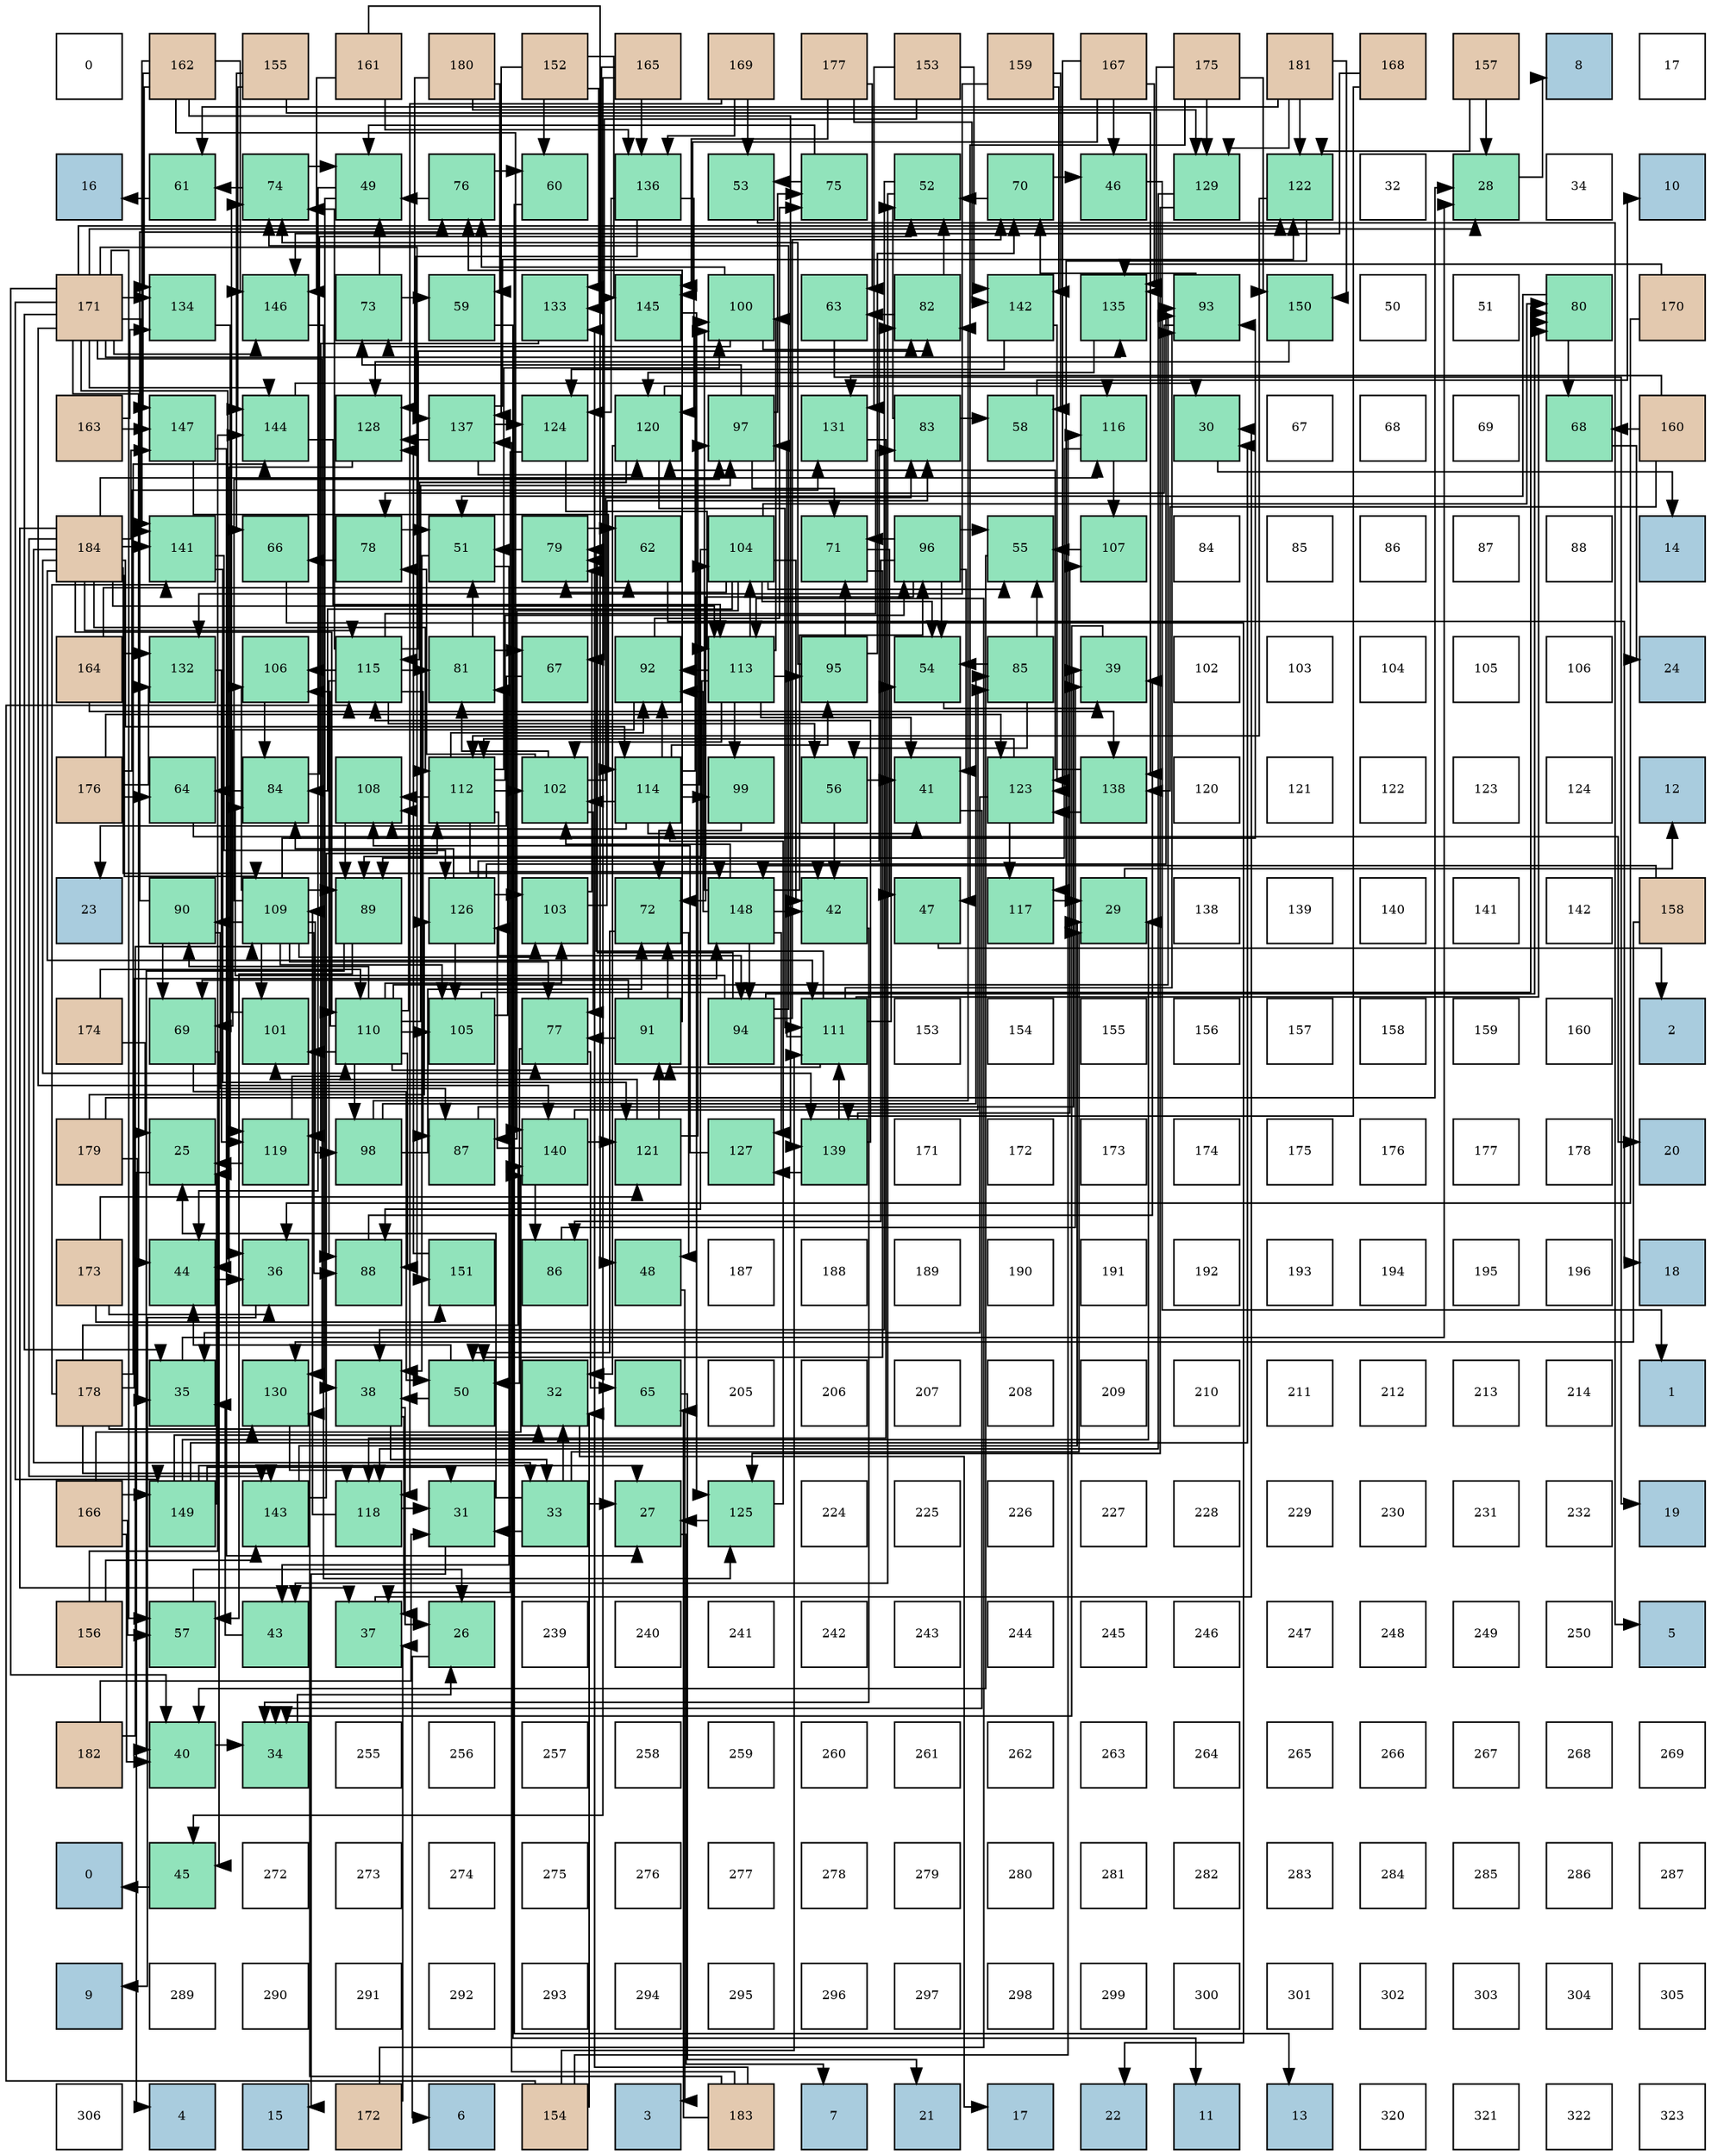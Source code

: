 digraph layout{
 rankdir=TB;
 splines=ortho;
 node [style=filled shape=square fixedsize=true width=0.6];
0[label="0", fontsize=8, fillcolor="#ffffff"];
1[label="162", fontsize=8, fillcolor="#e3c9af"];
2[label="155", fontsize=8, fillcolor="#e3c9af"];
3[label="161", fontsize=8, fillcolor="#e3c9af"];
4[label="180", fontsize=8, fillcolor="#e3c9af"];
5[label="152", fontsize=8, fillcolor="#e3c9af"];
6[label="165", fontsize=8, fillcolor="#e3c9af"];
7[label="169", fontsize=8, fillcolor="#e3c9af"];
8[label="177", fontsize=8, fillcolor="#e3c9af"];
9[label="153", fontsize=8, fillcolor="#e3c9af"];
10[label="159", fontsize=8, fillcolor="#e3c9af"];
11[label="167", fontsize=8, fillcolor="#e3c9af"];
12[label="175", fontsize=8, fillcolor="#e3c9af"];
13[label="181", fontsize=8, fillcolor="#e3c9af"];
14[label="168", fontsize=8, fillcolor="#e3c9af"];
15[label="157", fontsize=8, fillcolor="#e3c9af"];
16[label="8", fontsize=8, fillcolor="#a9ccde"];
17[label="17", fontsize=8, fillcolor="#ffffff"];
18[label="16", fontsize=8, fillcolor="#a9ccde"];
19[label="61", fontsize=8, fillcolor="#91e3bb"];
20[label="74", fontsize=8, fillcolor="#91e3bb"];
21[label="49", fontsize=8, fillcolor="#91e3bb"];
22[label="76", fontsize=8, fillcolor="#91e3bb"];
23[label="60", fontsize=8, fillcolor="#91e3bb"];
24[label="136", fontsize=8, fillcolor="#91e3bb"];
25[label="53", fontsize=8, fillcolor="#91e3bb"];
26[label="75", fontsize=8, fillcolor="#91e3bb"];
27[label="52", fontsize=8, fillcolor="#91e3bb"];
28[label="70", fontsize=8, fillcolor="#91e3bb"];
29[label="46", fontsize=8, fillcolor="#91e3bb"];
30[label="129", fontsize=8, fillcolor="#91e3bb"];
31[label="122", fontsize=8, fillcolor="#91e3bb"];
32[label="32", fontsize=8, fillcolor="#ffffff"];
33[label="28", fontsize=8, fillcolor="#91e3bb"];
34[label="34", fontsize=8, fillcolor="#ffffff"];
35[label="10", fontsize=8, fillcolor="#a9ccde"];
36[label="171", fontsize=8, fillcolor="#e3c9af"];
37[label="134", fontsize=8, fillcolor="#91e3bb"];
38[label="146", fontsize=8, fillcolor="#91e3bb"];
39[label="73", fontsize=8, fillcolor="#91e3bb"];
40[label="59", fontsize=8, fillcolor="#91e3bb"];
41[label="133", fontsize=8, fillcolor="#91e3bb"];
42[label="145", fontsize=8, fillcolor="#91e3bb"];
43[label="100", fontsize=8, fillcolor="#91e3bb"];
44[label="63", fontsize=8, fillcolor="#91e3bb"];
45[label="82", fontsize=8, fillcolor="#91e3bb"];
46[label="142", fontsize=8, fillcolor="#91e3bb"];
47[label="135", fontsize=8, fillcolor="#91e3bb"];
48[label="93", fontsize=8, fillcolor="#91e3bb"];
49[label="150", fontsize=8, fillcolor="#91e3bb"];
50[label="50", fontsize=8, fillcolor="#ffffff"];
51[label="51", fontsize=8, fillcolor="#ffffff"];
52[label="80", fontsize=8, fillcolor="#91e3bb"];
53[label="170", fontsize=8, fillcolor="#e3c9af"];
54[label="163", fontsize=8, fillcolor="#e3c9af"];
55[label="147", fontsize=8, fillcolor="#91e3bb"];
56[label="144", fontsize=8, fillcolor="#91e3bb"];
57[label="128", fontsize=8, fillcolor="#91e3bb"];
58[label="137", fontsize=8, fillcolor="#91e3bb"];
59[label="124", fontsize=8, fillcolor="#91e3bb"];
60[label="120", fontsize=8, fillcolor="#91e3bb"];
61[label="97", fontsize=8, fillcolor="#91e3bb"];
62[label="131", fontsize=8, fillcolor="#91e3bb"];
63[label="83", fontsize=8, fillcolor="#91e3bb"];
64[label="58", fontsize=8, fillcolor="#91e3bb"];
65[label="116", fontsize=8, fillcolor="#91e3bb"];
66[label="30", fontsize=8, fillcolor="#91e3bb"];
67[label="67", fontsize=8, fillcolor="#ffffff"];
68[label="68", fontsize=8, fillcolor="#ffffff"];
69[label="69", fontsize=8, fillcolor="#ffffff"];
70[label="68", fontsize=8, fillcolor="#91e3bb"];
71[label="160", fontsize=8, fillcolor="#e3c9af"];
72[label="184", fontsize=8, fillcolor="#e3c9af"];
73[label="141", fontsize=8, fillcolor="#91e3bb"];
74[label="66", fontsize=8, fillcolor="#91e3bb"];
75[label="78", fontsize=8, fillcolor="#91e3bb"];
76[label="51", fontsize=8, fillcolor="#91e3bb"];
77[label="79", fontsize=8, fillcolor="#91e3bb"];
78[label="62", fontsize=8, fillcolor="#91e3bb"];
79[label="104", fontsize=8, fillcolor="#91e3bb"];
80[label="71", fontsize=8, fillcolor="#91e3bb"];
81[label="96", fontsize=8, fillcolor="#91e3bb"];
82[label="55", fontsize=8, fillcolor="#91e3bb"];
83[label="107", fontsize=8, fillcolor="#91e3bb"];
84[label="84", fontsize=8, fillcolor="#ffffff"];
85[label="85", fontsize=8, fillcolor="#ffffff"];
86[label="86", fontsize=8, fillcolor="#ffffff"];
87[label="87", fontsize=8, fillcolor="#ffffff"];
88[label="88", fontsize=8, fillcolor="#ffffff"];
89[label="14", fontsize=8, fillcolor="#a9ccde"];
90[label="164", fontsize=8, fillcolor="#e3c9af"];
91[label="132", fontsize=8, fillcolor="#91e3bb"];
92[label="106", fontsize=8, fillcolor="#91e3bb"];
93[label="115", fontsize=8, fillcolor="#91e3bb"];
94[label="81", fontsize=8, fillcolor="#91e3bb"];
95[label="67", fontsize=8, fillcolor="#91e3bb"];
96[label="92", fontsize=8, fillcolor="#91e3bb"];
97[label="113", fontsize=8, fillcolor="#91e3bb"];
98[label="95", fontsize=8, fillcolor="#91e3bb"];
99[label="54", fontsize=8, fillcolor="#91e3bb"];
100[label="85", fontsize=8, fillcolor="#91e3bb"];
101[label="39", fontsize=8, fillcolor="#91e3bb"];
102[label="102", fontsize=8, fillcolor="#ffffff"];
103[label="103", fontsize=8, fillcolor="#ffffff"];
104[label="104", fontsize=8, fillcolor="#ffffff"];
105[label="105", fontsize=8, fillcolor="#ffffff"];
106[label="106", fontsize=8, fillcolor="#ffffff"];
107[label="24", fontsize=8, fillcolor="#a9ccde"];
108[label="176", fontsize=8, fillcolor="#e3c9af"];
109[label="64", fontsize=8, fillcolor="#91e3bb"];
110[label="84", fontsize=8, fillcolor="#91e3bb"];
111[label="108", fontsize=8, fillcolor="#91e3bb"];
112[label="112", fontsize=8, fillcolor="#91e3bb"];
113[label="102", fontsize=8, fillcolor="#91e3bb"];
114[label="114", fontsize=8, fillcolor="#91e3bb"];
115[label="99", fontsize=8, fillcolor="#91e3bb"];
116[label="56", fontsize=8, fillcolor="#91e3bb"];
117[label="41", fontsize=8, fillcolor="#91e3bb"];
118[label="123", fontsize=8, fillcolor="#91e3bb"];
119[label="138", fontsize=8, fillcolor="#91e3bb"];
120[label="120", fontsize=8, fillcolor="#ffffff"];
121[label="121", fontsize=8, fillcolor="#ffffff"];
122[label="122", fontsize=8, fillcolor="#ffffff"];
123[label="123", fontsize=8, fillcolor="#ffffff"];
124[label="124", fontsize=8, fillcolor="#ffffff"];
125[label="12", fontsize=8, fillcolor="#a9ccde"];
126[label="23", fontsize=8, fillcolor="#a9ccde"];
127[label="90", fontsize=8, fillcolor="#91e3bb"];
128[label="109", fontsize=8, fillcolor="#91e3bb"];
129[label="89", fontsize=8, fillcolor="#91e3bb"];
130[label="126", fontsize=8, fillcolor="#91e3bb"];
131[label="103", fontsize=8, fillcolor="#91e3bb"];
132[label="72", fontsize=8, fillcolor="#91e3bb"];
133[label="148", fontsize=8, fillcolor="#91e3bb"];
134[label="42", fontsize=8, fillcolor="#91e3bb"];
135[label="47", fontsize=8, fillcolor="#91e3bb"];
136[label="117", fontsize=8, fillcolor="#91e3bb"];
137[label="29", fontsize=8, fillcolor="#91e3bb"];
138[label="138", fontsize=8, fillcolor="#ffffff"];
139[label="139", fontsize=8, fillcolor="#ffffff"];
140[label="140", fontsize=8, fillcolor="#ffffff"];
141[label="141", fontsize=8, fillcolor="#ffffff"];
142[label="142", fontsize=8, fillcolor="#ffffff"];
143[label="158", fontsize=8, fillcolor="#e3c9af"];
144[label="174", fontsize=8, fillcolor="#e3c9af"];
145[label="69", fontsize=8, fillcolor="#91e3bb"];
146[label="101", fontsize=8, fillcolor="#91e3bb"];
147[label="110", fontsize=8, fillcolor="#91e3bb"];
148[label="105", fontsize=8, fillcolor="#91e3bb"];
149[label="77", fontsize=8, fillcolor="#91e3bb"];
150[label="91", fontsize=8, fillcolor="#91e3bb"];
151[label="94", fontsize=8, fillcolor="#91e3bb"];
152[label="111", fontsize=8, fillcolor="#91e3bb"];
153[label="153", fontsize=8, fillcolor="#ffffff"];
154[label="154", fontsize=8, fillcolor="#ffffff"];
155[label="155", fontsize=8, fillcolor="#ffffff"];
156[label="156", fontsize=8, fillcolor="#ffffff"];
157[label="157", fontsize=8, fillcolor="#ffffff"];
158[label="158", fontsize=8, fillcolor="#ffffff"];
159[label="159", fontsize=8, fillcolor="#ffffff"];
160[label="160", fontsize=8, fillcolor="#ffffff"];
161[label="2", fontsize=8, fillcolor="#a9ccde"];
162[label="179", fontsize=8, fillcolor="#e3c9af"];
163[label="25", fontsize=8, fillcolor="#91e3bb"];
164[label="119", fontsize=8, fillcolor="#91e3bb"];
165[label="98", fontsize=8, fillcolor="#91e3bb"];
166[label="87", fontsize=8, fillcolor="#91e3bb"];
167[label="140", fontsize=8, fillcolor="#91e3bb"];
168[label="121", fontsize=8, fillcolor="#91e3bb"];
169[label="127", fontsize=8, fillcolor="#91e3bb"];
170[label="139", fontsize=8, fillcolor="#91e3bb"];
171[label="171", fontsize=8, fillcolor="#ffffff"];
172[label="172", fontsize=8, fillcolor="#ffffff"];
173[label="173", fontsize=8, fillcolor="#ffffff"];
174[label="174", fontsize=8, fillcolor="#ffffff"];
175[label="175", fontsize=8, fillcolor="#ffffff"];
176[label="176", fontsize=8, fillcolor="#ffffff"];
177[label="177", fontsize=8, fillcolor="#ffffff"];
178[label="178", fontsize=8, fillcolor="#ffffff"];
179[label="20", fontsize=8, fillcolor="#a9ccde"];
180[label="173", fontsize=8, fillcolor="#e3c9af"];
181[label="44", fontsize=8, fillcolor="#91e3bb"];
182[label="36", fontsize=8, fillcolor="#91e3bb"];
183[label="88", fontsize=8, fillcolor="#91e3bb"];
184[label="151", fontsize=8, fillcolor="#91e3bb"];
185[label="86", fontsize=8, fillcolor="#91e3bb"];
186[label="48", fontsize=8, fillcolor="#91e3bb"];
187[label="187", fontsize=8, fillcolor="#ffffff"];
188[label="188", fontsize=8, fillcolor="#ffffff"];
189[label="189", fontsize=8, fillcolor="#ffffff"];
190[label="190", fontsize=8, fillcolor="#ffffff"];
191[label="191", fontsize=8, fillcolor="#ffffff"];
192[label="192", fontsize=8, fillcolor="#ffffff"];
193[label="193", fontsize=8, fillcolor="#ffffff"];
194[label="194", fontsize=8, fillcolor="#ffffff"];
195[label="195", fontsize=8, fillcolor="#ffffff"];
196[label="196", fontsize=8, fillcolor="#ffffff"];
197[label="18", fontsize=8, fillcolor="#a9ccde"];
198[label="178", fontsize=8, fillcolor="#e3c9af"];
199[label="35", fontsize=8, fillcolor="#91e3bb"];
200[label="130", fontsize=8, fillcolor="#91e3bb"];
201[label="38", fontsize=8, fillcolor="#91e3bb"];
202[label="50", fontsize=8, fillcolor="#91e3bb"];
203[label="32", fontsize=8, fillcolor="#91e3bb"];
204[label="65", fontsize=8, fillcolor="#91e3bb"];
205[label="205", fontsize=8, fillcolor="#ffffff"];
206[label="206", fontsize=8, fillcolor="#ffffff"];
207[label="207", fontsize=8, fillcolor="#ffffff"];
208[label="208", fontsize=8, fillcolor="#ffffff"];
209[label="209", fontsize=8, fillcolor="#ffffff"];
210[label="210", fontsize=8, fillcolor="#ffffff"];
211[label="211", fontsize=8, fillcolor="#ffffff"];
212[label="212", fontsize=8, fillcolor="#ffffff"];
213[label="213", fontsize=8, fillcolor="#ffffff"];
214[label="214", fontsize=8, fillcolor="#ffffff"];
215[label="1", fontsize=8, fillcolor="#a9ccde"];
216[label="166", fontsize=8, fillcolor="#e3c9af"];
217[label="149", fontsize=8, fillcolor="#91e3bb"];
218[label="143", fontsize=8, fillcolor="#91e3bb"];
219[label="118", fontsize=8, fillcolor="#91e3bb"];
220[label="31", fontsize=8, fillcolor="#91e3bb"];
221[label="33", fontsize=8, fillcolor="#91e3bb"];
222[label="27", fontsize=8, fillcolor="#91e3bb"];
223[label="125", fontsize=8, fillcolor="#91e3bb"];
224[label="224", fontsize=8, fillcolor="#ffffff"];
225[label="225", fontsize=8, fillcolor="#ffffff"];
226[label="226", fontsize=8, fillcolor="#ffffff"];
227[label="227", fontsize=8, fillcolor="#ffffff"];
228[label="228", fontsize=8, fillcolor="#ffffff"];
229[label="229", fontsize=8, fillcolor="#ffffff"];
230[label="230", fontsize=8, fillcolor="#ffffff"];
231[label="231", fontsize=8, fillcolor="#ffffff"];
232[label="232", fontsize=8, fillcolor="#ffffff"];
233[label="19", fontsize=8, fillcolor="#a9ccde"];
234[label="156", fontsize=8, fillcolor="#e3c9af"];
235[label="57", fontsize=8, fillcolor="#91e3bb"];
236[label="43", fontsize=8, fillcolor="#91e3bb"];
237[label="37", fontsize=8, fillcolor="#91e3bb"];
238[label="26", fontsize=8, fillcolor="#91e3bb"];
239[label="239", fontsize=8, fillcolor="#ffffff"];
240[label="240", fontsize=8, fillcolor="#ffffff"];
241[label="241", fontsize=8, fillcolor="#ffffff"];
242[label="242", fontsize=8, fillcolor="#ffffff"];
243[label="243", fontsize=8, fillcolor="#ffffff"];
244[label="244", fontsize=8, fillcolor="#ffffff"];
245[label="245", fontsize=8, fillcolor="#ffffff"];
246[label="246", fontsize=8, fillcolor="#ffffff"];
247[label="247", fontsize=8, fillcolor="#ffffff"];
248[label="248", fontsize=8, fillcolor="#ffffff"];
249[label="249", fontsize=8, fillcolor="#ffffff"];
250[label="250", fontsize=8, fillcolor="#ffffff"];
251[label="5", fontsize=8, fillcolor="#a9ccde"];
252[label="182", fontsize=8, fillcolor="#e3c9af"];
253[label="40", fontsize=8, fillcolor="#91e3bb"];
254[label="34", fontsize=8, fillcolor="#91e3bb"];
255[label="255", fontsize=8, fillcolor="#ffffff"];
256[label="256", fontsize=8, fillcolor="#ffffff"];
257[label="257", fontsize=8, fillcolor="#ffffff"];
258[label="258", fontsize=8, fillcolor="#ffffff"];
259[label="259", fontsize=8, fillcolor="#ffffff"];
260[label="260", fontsize=8, fillcolor="#ffffff"];
261[label="261", fontsize=8, fillcolor="#ffffff"];
262[label="262", fontsize=8, fillcolor="#ffffff"];
263[label="263", fontsize=8, fillcolor="#ffffff"];
264[label="264", fontsize=8, fillcolor="#ffffff"];
265[label="265", fontsize=8, fillcolor="#ffffff"];
266[label="266", fontsize=8, fillcolor="#ffffff"];
267[label="267", fontsize=8, fillcolor="#ffffff"];
268[label="268", fontsize=8, fillcolor="#ffffff"];
269[label="269", fontsize=8, fillcolor="#ffffff"];
270[label="0", fontsize=8, fillcolor="#a9ccde"];
271[label="45", fontsize=8, fillcolor="#91e3bb"];
272[label="272", fontsize=8, fillcolor="#ffffff"];
273[label="273", fontsize=8, fillcolor="#ffffff"];
274[label="274", fontsize=8, fillcolor="#ffffff"];
275[label="275", fontsize=8, fillcolor="#ffffff"];
276[label="276", fontsize=8, fillcolor="#ffffff"];
277[label="277", fontsize=8, fillcolor="#ffffff"];
278[label="278", fontsize=8, fillcolor="#ffffff"];
279[label="279", fontsize=8, fillcolor="#ffffff"];
280[label="280", fontsize=8, fillcolor="#ffffff"];
281[label="281", fontsize=8, fillcolor="#ffffff"];
282[label="282", fontsize=8, fillcolor="#ffffff"];
283[label="283", fontsize=8, fillcolor="#ffffff"];
284[label="284", fontsize=8, fillcolor="#ffffff"];
285[label="285", fontsize=8, fillcolor="#ffffff"];
286[label="286", fontsize=8, fillcolor="#ffffff"];
287[label="287", fontsize=8, fillcolor="#ffffff"];
288[label="9", fontsize=8, fillcolor="#a9ccde"];
289[label="289", fontsize=8, fillcolor="#ffffff"];
290[label="290", fontsize=8, fillcolor="#ffffff"];
291[label="291", fontsize=8, fillcolor="#ffffff"];
292[label="292", fontsize=8, fillcolor="#ffffff"];
293[label="293", fontsize=8, fillcolor="#ffffff"];
294[label="294", fontsize=8, fillcolor="#ffffff"];
295[label="295", fontsize=8, fillcolor="#ffffff"];
296[label="296", fontsize=8, fillcolor="#ffffff"];
297[label="297", fontsize=8, fillcolor="#ffffff"];
298[label="298", fontsize=8, fillcolor="#ffffff"];
299[label="299", fontsize=8, fillcolor="#ffffff"];
300[label="300", fontsize=8, fillcolor="#ffffff"];
301[label="301", fontsize=8, fillcolor="#ffffff"];
302[label="302", fontsize=8, fillcolor="#ffffff"];
303[label="303", fontsize=8, fillcolor="#ffffff"];
304[label="304", fontsize=8, fillcolor="#ffffff"];
305[label="305", fontsize=8, fillcolor="#ffffff"];
306[label="306", fontsize=8, fillcolor="#ffffff"];
307[label="4", fontsize=8, fillcolor="#a9ccde"];
308[label="15", fontsize=8, fillcolor="#a9ccde"];
309[label="172", fontsize=8, fillcolor="#e3c9af"];
310[label="6", fontsize=8, fillcolor="#a9ccde"];
311[label="154", fontsize=8, fillcolor="#e3c9af"];
312[label="3", fontsize=8, fillcolor="#a9ccde"];
313[label="183", fontsize=8, fillcolor="#e3c9af"];
314[label="7", fontsize=8, fillcolor="#a9ccde"];
315[label="21", fontsize=8, fillcolor="#a9ccde"];
316[label="17", fontsize=8, fillcolor="#a9ccde"];
317[label="22", fontsize=8, fillcolor="#a9ccde"];
318[label="11", fontsize=8, fillcolor="#a9ccde"];
319[label="13", fontsize=8, fillcolor="#a9ccde"];
320[label="320", fontsize=8, fillcolor="#ffffff"];
321[label="321", fontsize=8, fillcolor="#ffffff"];
322[label="322", fontsize=8, fillcolor="#ffffff"];
323[label="323", fontsize=8, fillcolor="#ffffff"];
edge [constraint=false, style=vis];163 -> 307;
238 -> 310;
222 -> 314;
33 -> 16;
137 -> 125;
66 -> 89;
220 -> 308;
203 -> 316;
221 -> 163;
221 -> 222;
221 -> 137;
221 -> 220;
221 -> 203;
254 -> 238;
199 -> 33;
182 -> 288;
237 -> 66;
201 -> 238;
201 -> 221;
201 -> 237;
101 -> 254;
253 -> 254;
117 -> 254;
134 -> 254;
236 -> 199;
181 -> 182;
271 -> 270;
29 -> 215;
135 -> 161;
186 -> 312;
21 -> 201;
21 -> 181;
202 -> 201;
202 -> 181;
76 -> 201;
76 -> 236;
27 -> 201;
27 -> 236;
25 -> 251;
99 -> 101;
82 -> 253;
116 -> 117;
116 -> 134;
235 -> 238;
64 -> 35;
40 -> 318;
23 -> 319;
19 -> 18;
78 -> 197;
44 -> 233;
109 -> 179;
204 -> 315;
74 -> 317;
95 -> 126;
70 -> 107;
145 -> 271;
145 -> 202;
28 -> 29;
28 -> 27;
80 -> 135;
80 -> 202;
132 -> 186;
132 -> 202;
39 -> 21;
39 -> 40;
20 -> 21;
20 -> 19;
26 -> 21;
26 -> 25;
22 -> 21;
22 -> 23;
149 -> 202;
149 -> 204;
75 -> 76;
75 -> 74;
77 -> 76;
77 -> 78;
52 -> 76;
52 -> 70;
94 -> 76;
94 -> 95;
45 -> 27;
45 -> 44;
63 -> 27;
63 -> 64;
110 -> 27;
110 -> 109;
100 -> 99;
100 -> 82;
100 -> 116;
185 -> 101;
166 -> 101;
183 -> 101;
129 -> 253;
129 -> 235;
127 -> 145;
127 -> 22;
127 -> 166;
150 -> 145;
150 -> 132;
150 -> 22;
150 -> 149;
96 -> 145;
96 -> 26;
48 -> 28;
48 -> 75;
151 -> 28;
151 -> 20;
151 -> 77;
151 -> 52;
151 -> 110;
98 -> 28;
98 -> 80;
98 -> 20;
81 -> 117;
81 -> 99;
81 -> 82;
81 -> 80;
81 -> 132;
81 -> 185;
61 -> 80;
61 -> 39;
61 -> 26;
165 -> 132;
165 -> 45;
165 -> 100;
115 -> 132;
43 -> 39;
43 -> 22;
43 -> 45;
146 -> 20;
113 -> 149;
113 -> 75;
113 -> 94;
113 -> 63;
131 -> 77;
131 -> 63;
79 -> 134;
79 -> 99;
79 -> 82;
79 -> 77;
79 -> 52;
79 -> 110;
79 -> 166;
79 -> 183;
148 -> 52;
148 -> 94;
92 -> 110;
83 -> 82;
111 -> 129;
128 -> 149;
128 -> 183;
128 -> 129;
128 -> 127;
128 -> 48;
128 -> 61;
128 -> 165;
128 -> 146;
128 -> 131;
128 -> 148;
128 -> 92;
147 -> 149;
147 -> 183;
147 -> 127;
147 -> 48;
147 -> 61;
147 -> 165;
147 -> 146;
147 -> 131;
147 -> 148;
147 -> 92;
147 -> 111;
152 -> 99;
152 -> 77;
152 -> 52;
152 -> 150;
152 -> 48;
152 -> 61;
112 -> 134;
112 -> 96;
112 -> 151;
112 -> 81;
112 -> 43;
112 -> 113;
112 -> 111;
97 -> 117;
97 -> 129;
97 -> 96;
97 -> 98;
97 -> 115;
97 -> 43;
97 -> 113;
97 -> 79;
114 -> 117;
114 -> 96;
114 -> 98;
114 -> 115;
114 -> 43;
114 -> 113;
114 -> 79;
114 -> 111;
93 -> 116;
93 -> 20;
93 -> 94;
93 -> 45;
93 -> 63;
93 -> 166;
93 -> 183;
93 -> 92;
65 -> 129;
65 -> 83;
136 -> 137;
219 -> 220;
219 -> 128;
164 -> 163;
164 -> 147;
60 -> 203;
60 -> 152;
60 -> 93;
60 -> 65;
168 -> 150;
168 -> 61;
168 -> 146;
31 -> 112;
31 -> 136;
118 -> 199;
118 -> 112;
118 -> 136;
59 -> 237;
59 -> 97;
223 -> 222;
223 -> 114;
130 -> 45;
130 -> 110;
130 -> 48;
130 -> 131;
130 -> 148;
169 -> 111;
57 -> 181;
30 -> 219;
30 -> 223;
200 -> 219;
62 -> 219;
91 -> 164;
41 -> 164;
37 -> 164;
47 -> 60;
24 -> 60;
24 -> 59;
24 -> 57;
58 -> 60;
58 -> 31;
58 -> 59;
58 -> 57;
119 -> 60;
119 -> 118;
170 -> 83;
170 -> 152;
170 -> 93;
170 -> 169;
167 -> 100;
167 -> 185;
167 -> 168;
167 -> 130;
73 -> 168;
73 -> 130;
46 -> 118;
46 -> 59;
218 -> 137;
218 -> 112;
56 -> 66;
56 -> 97;
42 -> 223;
38 -> 223;
55 -> 222;
55 -> 114;
133 -> 134;
133 -> 96;
133 -> 151;
133 -> 81;
133 -> 43;
133 -> 113;
133 -> 169;
217 -> 163;
217 -> 222;
217 -> 137;
217 -> 66;
217 -> 220;
217 -> 203;
49 -> 57;
184 -> 57;
5 -> 23;
5 -> 41;
5 -> 58;
5 -> 42;
9 -> 95;
9 -> 62;
9 -> 46;
311 -> 203;
311 -> 152;
311 -> 93;
311 -> 65;
2 -> 74;
2 -> 119;
2 -> 56;
234 -> 218;
234 -> 56;
15 -> 33;
15 -> 31;
143 -> 200;
143 -> 133;
10 -> 64;
10 -> 91;
10 -> 46;
71 -> 70;
71 -> 62;
71 -> 119;
3 -> 186;
3 -> 24;
3 -> 38;
1 -> 37;
1 -> 170;
1 -> 167;
1 -> 73;
1 -> 38;
1 -> 55;
54 -> 37;
54 -> 55;
90 -> 78;
90 -> 91;
90 -> 119;
6 -> 271;
6 -> 41;
6 -> 24;
216 -> 253;
216 -> 235;
216 -> 167;
216 -> 217;
11 -> 29;
11 -> 118;
11 -> 47;
11 -> 42;
14 -> 170;
14 -> 38;
7 -> 25;
7 -> 219;
7 -> 24;
53 -> 182;
53 -> 47;
36 -> 33;
36 -> 199;
36 -> 182;
36 -> 253;
36 -> 181;
36 -> 235;
36 -> 31;
36 -> 200;
36 -> 37;
36 -> 47;
36 -> 167;
36 -> 73;
36 -> 56;
36 -> 38;
36 -> 217;
36 -> 184;
309 -> 237;
309 -> 97;
180 -> 182;
180 -> 168;
180 -> 184;
144 -> 163;
144 -> 147;
12 -> 135;
12 -> 30;
12 -> 47;
12 -> 49;
108 -> 109;
108 -> 118;
108 -> 62;
108 -> 91;
8 -> 44;
8 -> 46;
8 -> 42;
198 -> 200;
198 -> 167;
198 -> 73;
198 -> 218;
198 -> 56;
198 -> 133;
162 -> 33;
162 -> 199;
162 -> 130;
4 -> 40;
4 -> 30;
4 -> 58;
13 -> 19;
13 -> 31;
13 -> 30;
13 -> 49;
252 -> 220;
252 -> 128;
313 -> 204;
313 -> 200;
313 -> 41;
313 -> 58;
72 -> 221;
72 -> 237;
72 -> 128;
72 -> 147;
72 -> 152;
72 -> 112;
72 -> 97;
72 -> 114;
72 -> 93;
72 -> 65;
72 -> 170;
72 -> 73;
72 -> 218;
72 -> 55;
72 -> 133;
edge [constraint=true, style=invis];
0 -> 18 -> 36 -> 54 -> 72 -> 90 -> 108 -> 126 -> 144 -> 162 -> 180 -> 198 -> 216 -> 234 -> 252 -> 270 -> 288 -> 306;
1 -> 19 -> 37 -> 55 -> 73 -> 91 -> 109 -> 127 -> 145 -> 163 -> 181 -> 199 -> 217 -> 235 -> 253 -> 271 -> 289 -> 307;
2 -> 20 -> 38 -> 56 -> 74 -> 92 -> 110 -> 128 -> 146 -> 164 -> 182 -> 200 -> 218 -> 236 -> 254 -> 272 -> 290 -> 308;
3 -> 21 -> 39 -> 57 -> 75 -> 93 -> 111 -> 129 -> 147 -> 165 -> 183 -> 201 -> 219 -> 237 -> 255 -> 273 -> 291 -> 309;
4 -> 22 -> 40 -> 58 -> 76 -> 94 -> 112 -> 130 -> 148 -> 166 -> 184 -> 202 -> 220 -> 238 -> 256 -> 274 -> 292 -> 310;
5 -> 23 -> 41 -> 59 -> 77 -> 95 -> 113 -> 131 -> 149 -> 167 -> 185 -> 203 -> 221 -> 239 -> 257 -> 275 -> 293 -> 311;
6 -> 24 -> 42 -> 60 -> 78 -> 96 -> 114 -> 132 -> 150 -> 168 -> 186 -> 204 -> 222 -> 240 -> 258 -> 276 -> 294 -> 312;
7 -> 25 -> 43 -> 61 -> 79 -> 97 -> 115 -> 133 -> 151 -> 169 -> 187 -> 205 -> 223 -> 241 -> 259 -> 277 -> 295 -> 313;
8 -> 26 -> 44 -> 62 -> 80 -> 98 -> 116 -> 134 -> 152 -> 170 -> 188 -> 206 -> 224 -> 242 -> 260 -> 278 -> 296 -> 314;
9 -> 27 -> 45 -> 63 -> 81 -> 99 -> 117 -> 135 -> 153 -> 171 -> 189 -> 207 -> 225 -> 243 -> 261 -> 279 -> 297 -> 315;
10 -> 28 -> 46 -> 64 -> 82 -> 100 -> 118 -> 136 -> 154 -> 172 -> 190 -> 208 -> 226 -> 244 -> 262 -> 280 -> 298 -> 316;
11 -> 29 -> 47 -> 65 -> 83 -> 101 -> 119 -> 137 -> 155 -> 173 -> 191 -> 209 -> 227 -> 245 -> 263 -> 281 -> 299 -> 317;
12 -> 30 -> 48 -> 66 -> 84 -> 102 -> 120 -> 138 -> 156 -> 174 -> 192 -> 210 -> 228 -> 246 -> 264 -> 282 -> 300 -> 318;
13 -> 31 -> 49 -> 67 -> 85 -> 103 -> 121 -> 139 -> 157 -> 175 -> 193 -> 211 -> 229 -> 247 -> 265 -> 283 -> 301 -> 319;
14 -> 32 -> 50 -> 68 -> 86 -> 104 -> 122 -> 140 -> 158 -> 176 -> 194 -> 212 -> 230 -> 248 -> 266 -> 284 -> 302 -> 320;
15 -> 33 -> 51 -> 69 -> 87 -> 105 -> 123 -> 141 -> 159 -> 177 -> 195 -> 213 -> 231 -> 249 -> 267 -> 285 -> 303 -> 321;
16 -> 34 -> 52 -> 70 -> 88 -> 106 -> 124 -> 142 -> 160 -> 178 -> 196 -> 214 -> 232 -> 250 -> 268 -> 286 -> 304 -> 322;
17 -> 35 -> 53 -> 71 -> 89 -> 107 -> 125 -> 143 -> 161 -> 179 -> 197 -> 215 -> 233 -> 251 -> 269 -> 287 -> 305 -> 323;
rank = same {0 -> 1 -> 2 -> 3 -> 4 -> 5 -> 6 -> 7 -> 8 -> 9 -> 10 -> 11 -> 12 -> 13 -> 14 -> 15 -> 16 -> 17};
rank = same {18 -> 19 -> 20 -> 21 -> 22 -> 23 -> 24 -> 25 -> 26 -> 27 -> 28 -> 29 -> 30 -> 31 -> 32 -> 33 -> 34 -> 35};
rank = same {36 -> 37 -> 38 -> 39 -> 40 -> 41 -> 42 -> 43 -> 44 -> 45 -> 46 -> 47 -> 48 -> 49 -> 50 -> 51 -> 52 -> 53};
rank = same {54 -> 55 -> 56 -> 57 -> 58 -> 59 -> 60 -> 61 -> 62 -> 63 -> 64 -> 65 -> 66 -> 67 -> 68 -> 69 -> 70 -> 71};
rank = same {72 -> 73 -> 74 -> 75 -> 76 -> 77 -> 78 -> 79 -> 80 -> 81 -> 82 -> 83 -> 84 -> 85 -> 86 -> 87 -> 88 -> 89};
rank = same {90 -> 91 -> 92 -> 93 -> 94 -> 95 -> 96 -> 97 -> 98 -> 99 -> 100 -> 101 -> 102 -> 103 -> 104 -> 105 -> 106 -> 107};
rank = same {108 -> 109 -> 110 -> 111 -> 112 -> 113 -> 114 -> 115 -> 116 -> 117 -> 118 -> 119 -> 120 -> 121 -> 122 -> 123 -> 124 -> 125};
rank = same {126 -> 127 -> 128 -> 129 -> 130 -> 131 -> 132 -> 133 -> 134 -> 135 -> 136 -> 137 -> 138 -> 139 -> 140 -> 141 -> 142 -> 143};
rank = same {144 -> 145 -> 146 -> 147 -> 148 -> 149 -> 150 -> 151 -> 152 -> 153 -> 154 -> 155 -> 156 -> 157 -> 158 -> 159 -> 160 -> 161};
rank = same {162 -> 163 -> 164 -> 165 -> 166 -> 167 -> 168 -> 169 -> 170 -> 171 -> 172 -> 173 -> 174 -> 175 -> 176 -> 177 -> 178 -> 179};
rank = same {180 -> 181 -> 182 -> 183 -> 184 -> 185 -> 186 -> 187 -> 188 -> 189 -> 190 -> 191 -> 192 -> 193 -> 194 -> 195 -> 196 -> 197};
rank = same {198 -> 199 -> 200 -> 201 -> 202 -> 203 -> 204 -> 205 -> 206 -> 207 -> 208 -> 209 -> 210 -> 211 -> 212 -> 213 -> 214 -> 215};
rank = same {216 -> 217 -> 218 -> 219 -> 220 -> 221 -> 222 -> 223 -> 224 -> 225 -> 226 -> 227 -> 228 -> 229 -> 230 -> 231 -> 232 -> 233};
rank = same {234 -> 235 -> 236 -> 237 -> 238 -> 239 -> 240 -> 241 -> 242 -> 243 -> 244 -> 245 -> 246 -> 247 -> 248 -> 249 -> 250 -> 251};
rank = same {252 -> 253 -> 254 -> 255 -> 256 -> 257 -> 258 -> 259 -> 260 -> 261 -> 262 -> 263 -> 264 -> 265 -> 266 -> 267 -> 268 -> 269};
rank = same {270 -> 271 -> 272 -> 273 -> 274 -> 275 -> 276 -> 277 -> 278 -> 279 -> 280 -> 281 -> 282 -> 283 -> 284 -> 285 -> 286 -> 287};
rank = same {288 -> 289 -> 290 -> 291 -> 292 -> 293 -> 294 -> 295 -> 296 -> 297 -> 298 -> 299 -> 300 -> 301 -> 302 -> 303 -> 304 -> 305};
rank = same {306 -> 307 -> 308 -> 309 -> 310 -> 311 -> 312 -> 313 -> 314 -> 315 -> 316 -> 317 -> 318 -> 319 -> 320 -> 321 -> 322 -> 323};
}